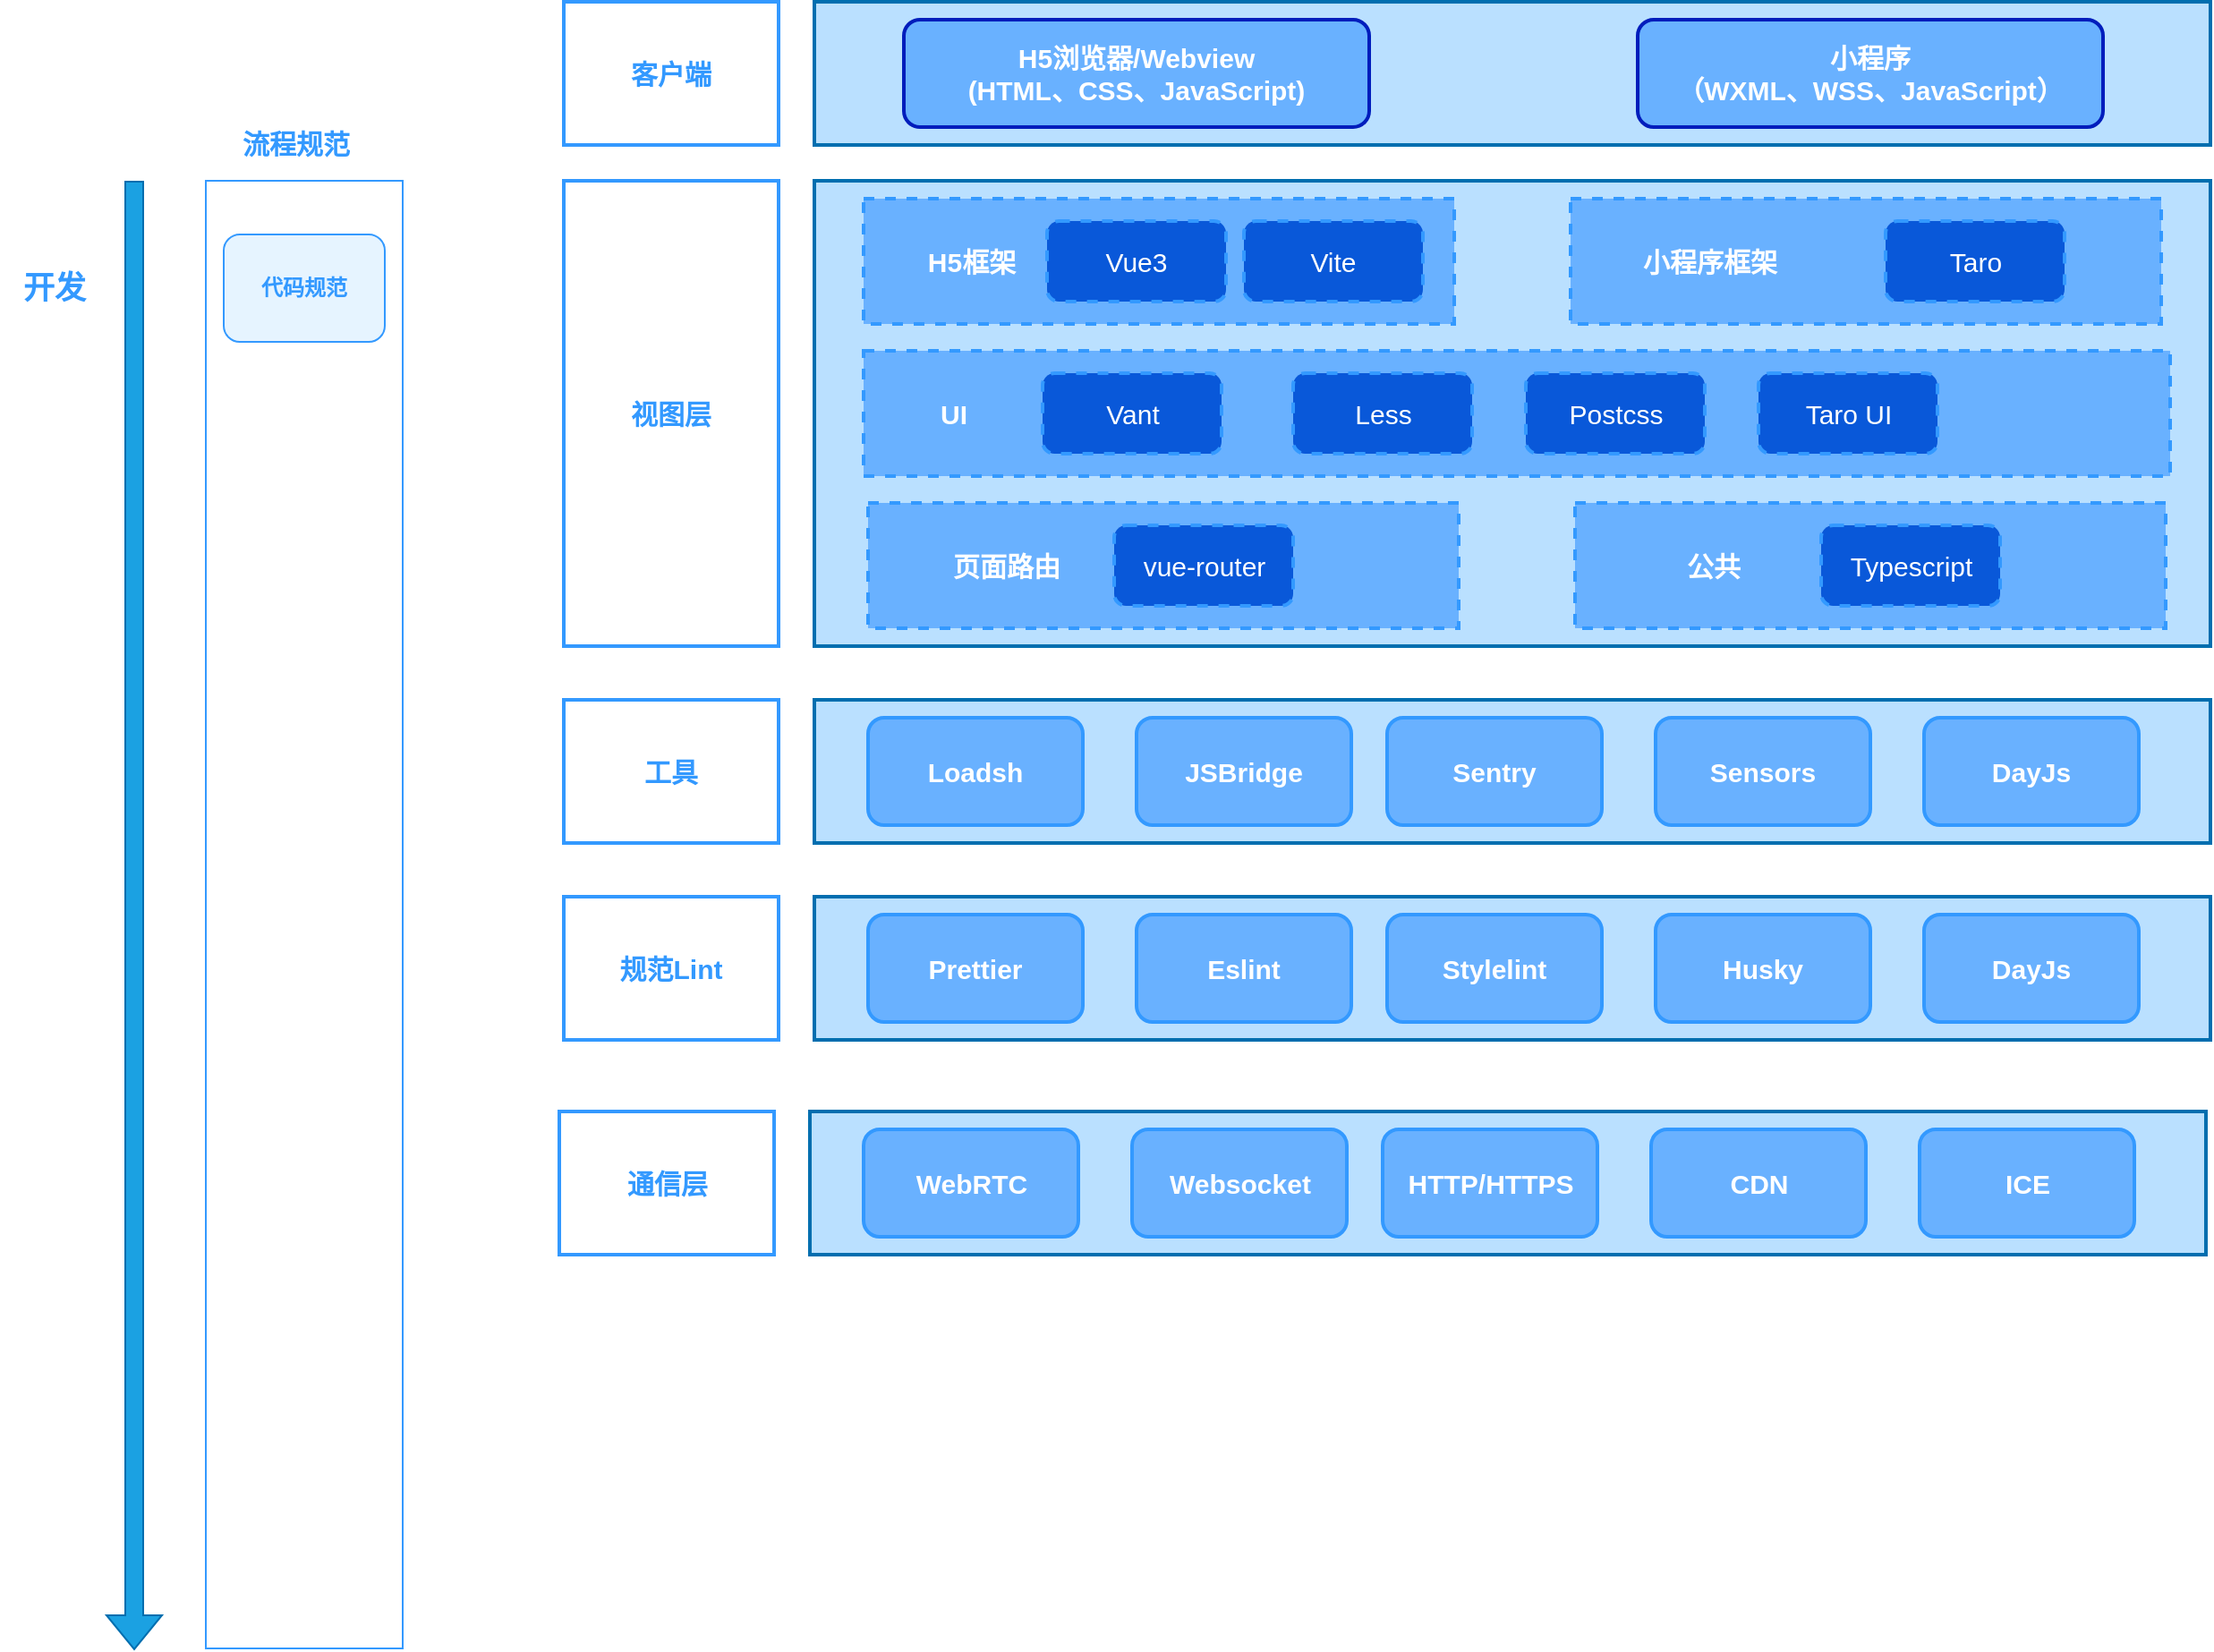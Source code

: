 <mxfile version="20.7.4" type="github">
  <diagram id="prtHgNgQTEPvFCAcTncT" name="Page-1">
    <mxGraphModel dx="1434" dy="756" grid="1" gridSize="10" guides="1" tooltips="1" connect="1" arrows="1" fold="1" page="1" pageScale="1" pageWidth="827" pageHeight="1169" math="0" shadow="0">
      <root>
        <mxCell id="0" />
        <mxCell id="1" parent="0" />
        <mxCell id="ZMkgEjLzoJMiGTBHx-T8-1" value="" style="shape=flexArrow;endArrow=classic;html=1;rounded=0;fillColor=#1ba1e2;strokeColor=#006EAF;" edge="1" parent="1">
          <mxGeometry width="50" height="50" relative="1" as="geometry">
            <mxPoint x="160" y="240" as="sourcePoint" />
            <mxPoint x="160" y="1061" as="targetPoint" />
          </mxGeometry>
        </mxCell>
        <mxCell id="ZMkgEjLzoJMiGTBHx-T8-2" value="" style="rounded=0;whiteSpace=wrap;html=1;strokeColor=#3399FF;strokeWidth=1;" vertex="1" parent="1">
          <mxGeometry x="200" y="240" width="110" height="820" as="geometry" />
        </mxCell>
        <mxCell id="ZMkgEjLzoJMiGTBHx-T8-3" value="&lt;b&gt;&lt;font color=&quot;#3399ff&quot;&gt;代码规范&lt;/font&gt;&lt;/b&gt;" style="rounded=1;whiteSpace=wrap;html=1;strokeColor=#3399FF;fillColor=#e6f4ff;" vertex="1" parent="1">
          <mxGeometry x="210" y="270" width="90" height="60" as="geometry" />
        </mxCell>
        <mxCell id="ZMkgEjLzoJMiGTBHx-T8-6" value="&lt;h3 style=&quot;line-height: 150%;&quot;&gt;&lt;b&gt;&lt;font style=&quot;font-size: 15px;&quot;&gt;流程规范&lt;/font&gt;&lt;/b&gt;&lt;/h3&gt;" style="text;html=1;align=center;verticalAlign=middle;resizable=0;points=[];autosize=1;strokeColor=none;fillColor=none;fontColor=#3399FF;" vertex="1" parent="1">
          <mxGeometry x="210" y="190" width="80" height="60" as="geometry" />
        </mxCell>
        <mxCell id="ZMkgEjLzoJMiGTBHx-T8-8" value="&lt;h3&gt;&lt;b&gt;开发&lt;/b&gt;&lt;/h3&gt;" style="text;html=1;align=center;verticalAlign=middle;resizable=0;points=[];autosize=1;strokeColor=none;fillColor=none;fontSize=15;fontColor=#3399FF;" vertex="1" parent="1">
          <mxGeometry x="85" y="265" width="60" height="70" as="geometry" />
        </mxCell>
        <mxCell id="ZMkgEjLzoJMiGTBHx-T8-9" value="&lt;b&gt;客户端&lt;/b&gt;" style="rounded=0;whiteSpace=wrap;html=1;strokeColor=#3399FF;strokeWidth=2;fontSize=15;fontColor=#3399FF;" vertex="1" parent="1">
          <mxGeometry x="400" y="140" width="120" height="80" as="geometry" />
        </mxCell>
        <mxCell id="ZMkgEjLzoJMiGTBHx-T8-10" value="" style="rounded=0;whiteSpace=wrap;html=1;strokeColor=#006EAF;strokeWidth=2;fontSize=15;fontColor=#ffffff;align=center;fillColor=#bae0ff;" vertex="1" parent="1">
          <mxGeometry x="540" y="140" width="780" height="80" as="geometry" />
        </mxCell>
        <mxCell id="ZMkgEjLzoJMiGTBHx-T8-15" value="&lt;b&gt;H5浏览器/Webview&lt;br&gt;(HTML、CSS、JavaScript)&lt;br&gt;&lt;/b&gt;" style="rounded=1;whiteSpace=wrap;html=1;strokeColor=#001DBC;strokeWidth=2;fontSize=15;fontColor=#ffffff;fillColor=#69b1ff;" vertex="1" parent="1">
          <mxGeometry x="590" y="150" width="260" height="60" as="geometry" />
        </mxCell>
        <mxCell id="ZMkgEjLzoJMiGTBHx-T8-16" value="&lt;b&gt;小程序&lt;br&gt;（WXML、WSS、JavaScript）&lt;br&gt;&lt;/b&gt;" style="rounded=1;whiteSpace=wrap;html=1;strokeColor=#001DBC;strokeWidth=2;fontSize=15;fontColor=#ffffff;fillColor=#69b1ff;" vertex="1" parent="1">
          <mxGeometry x="1000" y="150" width="260" height="60" as="geometry" />
        </mxCell>
        <mxCell id="ZMkgEjLzoJMiGTBHx-T8-19" value="&lt;b&gt;视图层&lt;/b&gt;" style="rounded=0;whiteSpace=wrap;html=1;strokeColor=#3399FF;strokeWidth=2;fontSize=15;fontColor=#3399FF;" vertex="1" parent="1">
          <mxGeometry x="400" y="240" width="120" height="260" as="geometry" />
        </mxCell>
        <mxCell id="ZMkgEjLzoJMiGTBHx-T8-33" value="" style="rounded=0;whiteSpace=wrap;html=1;strokeColor=#006EAF;strokeWidth=2;fontSize=15;fontColor=#ffffff;align=center;fillColor=#bae0ff;" vertex="1" parent="1">
          <mxGeometry x="540" y="240" width="780" height="260" as="geometry" />
        </mxCell>
        <mxCell id="ZMkgEjLzoJMiGTBHx-T8-36" value="" style="rounded=0;whiteSpace=wrap;html=1;strokeColor=#3399FF;strokeWidth=2;fontSize=15;fontColor=#FFFFFF;fillColor=#69b1ff;dashed=1;" vertex="1" parent="1">
          <mxGeometry x="567.5" y="250" width="330" height="70" as="geometry" />
        </mxCell>
        <mxCell id="ZMkgEjLzoJMiGTBHx-T8-38" value="&lt;b&gt;H5框架&lt;/b&gt;" style="text;html=1;strokeColor=none;fillColor=none;align=center;verticalAlign=middle;whiteSpace=wrap;rounded=0;dashed=1;strokeWidth=2;fontSize=15;fontColor=#FFFFFF;" vertex="1" parent="1">
          <mxGeometry x="597.5" y="270" width="60" height="30" as="geometry" />
        </mxCell>
        <mxCell id="ZMkgEjLzoJMiGTBHx-T8-40" value="Vue3" style="rounded=1;whiteSpace=wrap;html=1;dashed=1;strokeColor=#3399FF;strokeWidth=2;fontSize=15;fontColor=#FFFFFF;fillColor=#0958d9;" vertex="1" parent="1">
          <mxGeometry x="670" y="262.5" width="100" height="45" as="geometry" />
        </mxCell>
        <mxCell id="ZMkgEjLzoJMiGTBHx-T8-41" value="" style="rounded=0;whiteSpace=wrap;html=1;strokeColor=#3399FF;strokeWidth=2;fontSize=15;fontColor=#FFFFFF;fillColor=#69b1ff;dashed=1;" vertex="1" parent="1">
          <mxGeometry x="962.5" y="250" width="330" height="70" as="geometry" />
        </mxCell>
        <mxCell id="ZMkgEjLzoJMiGTBHx-T8-42" value="&lt;b&gt;小程序框架&lt;/b&gt;" style="text;html=1;strokeColor=none;fillColor=none;align=center;verticalAlign=middle;whiteSpace=wrap;rounded=0;dashed=1;strokeWidth=2;fontSize=15;fontColor=#FFFFFF;" vertex="1" parent="1">
          <mxGeometry x="992.5" y="270" width="95" height="30" as="geometry" />
        </mxCell>
        <mxCell id="ZMkgEjLzoJMiGTBHx-T8-43" value="Taro" style="rounded=1;whiteSpace=wrap;html=1;dashed=1;strokeColor=#3399FF;strokeWidth=2;fontSize=15;fontColor=#FFFFFF;fillColor=#0958d9;" vertex="1" parent="1">
          <mxGeometry x="1138.5" y="262.5" width="100" height="45" as="geometry" />
        </mxCell>
        <mxCell id="ZMkgEjLzoJMiGTBHx-T8-48" value="" style="rounded=0;whiteSpace=wrap;html=1;strokeColor=#3399FF;strokeWidth=2;fontSize=15;fontColor=#FFFFFF;fillColor=#69b1ff;dashed=1;" vertex="1" parent="1">
          <mxGeometry x="567.5" y="335" width="730" height="70" as="geometry" />
        </mxCell>
        <mxCell id="ZMkgEjLzoJMiGTBHx-T8-49" value="&lt;b&gt;UI&lt;/b&gt;" style="text;html=1;strokeColor=none;fillColor=none;align=center;verticalAlign=middle;whiteSpace=wrap;rounded=0;dashed=1;strokeWidth=2;fontSize=15;fontColor=#FFFFFF;" vertex="1" parent="1">
          <mxGeometry x="587.5" y="355" width="60" height="30" as="geometry" />
        </mxCell>
        <mxCell id="ZMkgEjLzoJMiGTBHx-T8-50" value="Vant" style="rounded=1;whiteSpace=wrap;html=1;dashed=1;strokeColor=#3399FF;strokeWidth=2;fontSize=15;fontColor=#FFFFFF;fillColor=#0958d9;" vertex="1" parent="1">
          <mxGeometry x="667.5" y="347.5" width="100" height="45" as="geometry" />
        </mxCell>
        <mxCell id="ZMkgEjLzoJMiGTBHx-T8-57" value="Taro UI" style="rounded=1;whiteSpace=wrap;html=1;dashed=1;strokeColor=#3399FF;strokeWidth=2;fontSize=15;fontColor=#FFFFFF;fillColor=#0958d9;" vertex="1" parent="1">
          <mxGeometry x="1067.5" y="347.5" width="100" height="45" as="geometry" />
        </mxCell>
        <mxCell id="ZMkgEjLzoJMiGTBHx-T8-58" value="Less" style="rounded=1;whiteSpace=wrap;html=1;dashed=1;strokeColor=#3399FF;strokeWidth=2;fontSize=15;fontColor=#FFFFFF;fillColor=#0958d9;" vertex="1" parent="1">
          <mxGeometry x="807.5" y="347.5" width="100" height="45" as="geometry" />
        </mxCell>
        <mxCell id="ZMkgEjLzoJMiGTBHx-T8-59" value="Postcss" style="rounded=1;whiteSpace=wrap;html=1;dashed=1;strokeColor=#3399FF;strokeWidth=2;fontSize=15;fontColor=#FFFFFF;fillColor=#0958d9;" vertex="1" parent="1">
          <mxGeometry x="937.5" y="347.5" width="100" height="45" as="geometry" />
        </mxCell>
        <mxCell id="ZMkgEjLzoJMiGTBHx-T8-60" value="Vite" style="rounded=1;whiteSpace=wrap;html=1;dashed=1;strokeColor=#3399FF;strokeWidth=2;fontSize=15;fontColor=#FFFFFF;fillColor=#0958d9;" vertex="1" parent="1">
          <mxGeometry x="780" y="262.5" width="100" height="45" as="geometry" />
        </mxCell>
        <mxCell id="ZMkgEjLzoJMiGTBHx-T8-62" value="" style="rounded=0;whiteSpace=wrap;html=1;strokeColor=#3399FF;strokeWidth=2;fontSize=15;fontColor=#FFFFFF;fillColor=#69b1ff;dashed=1;" vertex="1" parent="1">
          <mxGeometry x="570" y="420" width="330" height="70" as="geometry" />
        </mxCell>
        <mxCell id="ZMkgEjLzoJMiGTBHx-T8-63" value="&lt;b&gt;页面路由&lt;/b&gt;" style="text;html=1;strokeColor=none;fillColor=none;align=center;verticalAlign=middle;whiteSpace=wrap;rounded=0;dashed=1;strokeWidth=2;fontSize=15;fontColor=#FFFFFF;" vertex="1" parent="1">
          <mxGeometry x="600" y="440" width="95" height="30" as="geometry" />
        </mxCell>
        <mxCell id="ZMkgEjLzoJMiGTBHx-T8-64" value="vue-router" style="rounded=1;whiteSpace=wrap;html=1;dashed=1;strokeColor=#3399FF;strokeWidth=2;fontSize=15;fontColor=#FFFFFF;fillColor=#0958d9;" vertex="1" parent="1">
          <mxGeometry x="707.5" y="432.5" width="100" height="45" as="geometry" />
        </mxCell>
        <mxCell id="ZMkgEjLzoJMiGTBHx-T8-65" value="&lt;b&gt;工具&lt;/b&gt;" style="rounded=0;whiteSpace=wrap;html=1;strokeColor=#3399FF;strokeWidth=2;fontSize=15;fontColor=#3399FF;" vertex="1" parent="1">
          <mxGeometry x="400" y="530" width="120" height="80" as="geometry" />
        </mxCell>
        <mxCell id="ZMkgEjLzoJMiGTBHx-T8-66" value="" style="rounded=0;whiteSpace=wrap;html=1;strokeColor=#006EAF;strokeWidth=2;fontSize=15;fontColor=#ffffff;align=center;fillColor=#bae0ff;" vertex="1" parent="1">
          <mxGeometry x="540" y="530" width="780" height="80" as="geometry" />
        </mxCell>
        <mxCell id="ZMkgEjLzoJMiGTBHx-T8-67" value="&lt;font color=&quot;#ffffff&quot;&gt;&lt;b&gt;Loadsh&lt;/b&gt;&lt;/font&gt;" style="rounded=1;whiteSpace=wrap;html=1;strokeColor=#3399FF;strokeWidth=2;fontSize=15;fontColor=#3399FF;fillColor=#69b1ff;" vertex="1" parent="1">
          <mxGeometry x="570" y="540" width="120" height="60" as="geometry" />
        </mxCell>
        <mxCell id="ZMkgEjLzoJMiGTBHx-T8-68" value="&lt;font color=&quot;#ffffff&quot;&gt;&lt;b&gt;JSBridge&lt;/b&gt;&lt;/font&gt;" style="rounded=1;whiteSpace=wrap;html=1;strokeColor=#3399FF;strokeWidth=2;fontSize=15;fontColor=#3399FF;fillColor=#69b1ff;" vertex="1" parent="1">
          <mxGeometry x="720" y="540" width="120" height="60" as="geometry" />
        </mxCell>
        <mxCell id="ZMkgEjLzoJMiGTBHx-T8-69" value="&lt;div style=&quot;text-align: start;&quot;&gt;&lt;b style=&quot;border-color: var(--border-color); color: rgb(255, 255, 255); text-align: center;&quot;&gt;Sentry&lt;/b&gt;&lt;br&gt;&lt;/div&gt;" style="rounded=1;whiteSpace=wrap;html=1;strokeColor=#3399FF;strokeWidth=2;fontSize=15;fontColor=#3399FF;fillColor=#69b1ff;" vertex="1" parent="1">
          <mxGeometry x="860" y="540" width="120" height="60" as="geometry" />
        </mxCell>
        <mxCell id="ZMkgEjLzoJMiGTBHx-T8-70" value="&lt;font color=&quot;#ffffff&quot;&gt;&lt;b&gt;Sensors&lt;/b&gt;&lt;/font&gt;" style="rounded=1;whiteSpace=wrap;html=1;strokeColor=#3399FF;strokeWidth=2;fontSize=15;fontColor=#3399FF;fillColor=#69b1ff;" vertex="1" parent="1">
          <mxGeometry x="1010" y="540" width="120" height="60" as="geometry" />
        </mxCell>
        <mxCell id="ZMkgEjLzoJMiGTBHx-T8-71" value="&lt;font color=&quot;#ffffff&quot;&gt;&lt;b&gt;DayJs&lt;/b&gt;&lt;/font&gt;" style="rounded=1;whiteSpace=wrap;html=1;strokeColor=#3399FF;strokeWidth=2;fontSize=15;fontColor=#3399FF;fillColor=#69b1ff;" vertex="1" parent="1">
          <mxGeometry x="1160" y="540" width="120" height="60" as="geometry" />
        </mxCell>
        <mxCell id="ZMkgEjLzoJMiGTBHx-T8-73" value="&lt;b&gt;通信层&lt;/b&gt;" style="rounded=0;whiteSpace=wrap;html=1;strokeColor=#3399FF;strokeWidth=2;fontSize=15;fontColor=#3399FF;" vertex="1" parent="1">
          <mxGeometry x="397.5" y="760" width="120" height="80" as="geometry" />
        </mxCell>
        <mxCell id="ZMkgEjLzoJMiGTBHx-T8-74" value="" style="rounded=0;whiteSpace=wrap;html=1;strokeColor=#006EAF;strokeWidth=2;fontSize=15;fontColor=#ffffff;align=center;fillColor=#bae0ff;" vertex="1" parent="1">
          <mxGeometry x="537.5" y="760" width="780" height="80" as="geometry" />
        </mxCell>
        <mxCell id="ZMkgEjLzoJMiGTBHx-T8-75" value="&lt;font color=&quot;#ffffff&quot;&gt;&lt;b&gt;WebRTC&lt;/b&gt;&lt;/font&gt;" style="rounded=1;whiteSpace=wrap;html=1;strokeColor=#3399FF;strokeWidth=2;fontSize=15;fontColor=#3399FF;fillColor=#69b1ff;" vertex="1" parent="1">
          <mxGeometry x="567.5" y="770" width="120" height="60" as="geometry" />
        </mxCell>
        <mxCell id="ZMkgEjLzoJMiGTBHx-T8-76" value="&lt;font color=&quot;#ffffff&quot;&gt;&lt;b&gt;Websocket&lt;/b&gt;&lt;/font&gt;" style="rounded=1;whiteSpace=wrap;html=1;strokeColor=#3399FF;strokeWidth=2;fontSize=15;fontColor=#3399FF;fillColor=#69b1ff;" vertex="1" parent="1">
          <mxGeometry x="717.5" y="770" width="120" height="60" as="geometry" />
        </mxCell>
        <mxCell id="ZMkgEjLzoJMiGTBHx-T8-77" value="&lt;font color=&quot;#ffffff&quot;&gt;&lt;b&gt;HTTP/HTTPS&lt;/b&gt;&lt;/font&gt;" style="rounded=1;whiteSpace=wrap;html=1;strokeColor=#3399FF;strokeWidth=2;fontSize=15;fontColor=#3399FF;fillColor=#69b1ff;" vertex="1" parent="1">
          <mxGeometry x="857.5" y="770" width="120" height="60" as="geometry" />
        </mxCell>
        <mxCell id="ZMkgEjLzoJMiGTBHx-T8-78" value="&lt;font color=&quot;#ffffff&quot;&gt;&lt;b&gt;CDN&lt;/b&gt;&lt;/font&gt;" style="rounded=1;whiteSpace=wrap;html=1;strokeColor=#3399FF;strokeWidth=2;fontSize=15;fontColor=#3399FF;fillColor=#69b1ff;" vertex="1" parent="1">
          <mxGeometry x="1007.5" y="770" width="120" height="60" as="geometry" />
        </mxCell>
        <mxCell id="ZMkgEjLzoJMiGTBHx-T8-79" value="&lt;font color=&quot;#ffffff&quot;&gt;&lt;b&gt;ICE&lt;/b&gt;&lt;/font&gt;" style="rounded=1;whiteSpace=wrap;html=1;strokeColor=#3399FF;strokeWidth=2;fontSize=15;fontColor=#3399FF;fillColor=#69b1ff;" vertex="1" parent="1">
          <mxGeometry x="1157.5" y="770" width="120" height="60" as="geometry" />
        </mxCell>
        <mxCell id="ZMkgEjLzoJMiGTBHx-T8-88" value="&lt;b&gt;规范Lint&lt;/b&gt;" style="rounded=0;whiteSpace=wrap;html=1;strokeColor=#3399FF;strokeWidth=2;fontSize=15;fontColor=#3399FF;" vertex="1" parent="1">
          <mxGeometry x="400" y="640" width="120" height="80" as="geometry" />
        </mxCell>
        <mxCell id="ZMkgEjLzoJMiGTBHx-T8-89" value="" style="rounded=0;whiteSpace=wrap;html=1;strokeColor=#006EAF;strokeWidth=2;fontSize=15;fontColor=#ffffff;align=center;fillColor=#bae0ff;" vertex="1" parent="1">
          <mxGeometry x="540" y="640" width="780" height="80" as="geometry" />
        </mxCell>
        <mxCell id="ZMkgEjLzoJMiGTBHx-T8-90" value="&lt;font color=&quot;#ffffff&quot;&gt;&lt;b&gt;Prettier&lt;/b&gt;&lt;/font&gt;" style="rounded=1;whiteSpace=wrap;html=1;strokeColor=#3399FF;strokeWidth=2;fontSize=15;fontColor=#3399FF;fillColor=#69b1ff;align=center;" vertex="1" parent="1">
          <mxGeometry x="570" y="650" width="120" height="60" as="geometry" />
        </mxCell>
        <mxCell id="ZMkgEjLzoJMiGTBHx-T8-91" value="&lt;font color=&quot;#ffffff&quot;&gt;&lt;b&gt;Eslint&lt;/b&gt;&lt;/font&gt;" style="rounded=1;whiteSpace=wrap;html=1;strokeColor=#3399FF;strokeWidth=2;fontSize=15;fontColor=#3399FF;fillColor=#69b1ff;" vertex="1" parent="1">
          <mxGeometry x="720" y="650" width="120" height="60" as="geometry" />
        </mxCell>
        <mxCell id="ZMkgEjLzoJMiGTBHx-T8-92" value="&lt;div style=&quot;text-align: start;&quot;&gt;&lt;b style=&quot;border-color: var(--border-color); color: rgb(255, 255, 255); text-align: center;&quot;&gt;Stylelint&lt;/b&gt;&lt;br&gt;&lt;/div&gt;" style="rounded=1;whiteSpace=wrap;html=1;strokeColor=#3399FF;strokeWidth=2;fontSize=15;fontColor=#3399FF;fillColor=#69b1ff;" vertex="1" parent="1">
          <mxGeometry x="860" y="650" width="120" height="60" as="geometry" />
        </mxCell>
        <mxCell id="ZMkgEjLzoJMiGTBHx-T8-93" value="&lt;font color=&quot;#ffffff&quot;&gt;&lt;b&gt;Husky&lt;/b&gt;&lt;/font&gt;" style="rounded=1;whiteSpace=wrap;html=1;strokeColor=#3399FF;strokeWidth=2;fontSize=15;fontColor=#3399FF;fillColor=#69b1ff;" vertex="1" parent="1">
          <mxGeometry x="1010" y="650" width="120" height="60" as="geometry" />
        </mxCell>
        <mxCell id="ZMkgEjLzoJMiGTBHx-T8-94" value="&lt;font color=&quot;#ffffff&quot;&gt;&lt;b&gt;DayJs&lt;/b&gt;&lt;/font&gt;" style="rounded=1;whiteSpace=wrap;html=1;strokeColor=#3399FF;strokeWidth=2;fontSize=15;fontColor=#3399FF;fillColor=#69b1ff;" vertex="1" parent="1">
          <mxGeometry x="1160" y="650" width="120" height="60" as="geometry" />
        </mxCell>
        <mxCell id="ZMkgEjLzoJMiGTBHx-T8-95" value="" style="rounded=0;whiteSpace=wrap;html=1;strokeColor=#3399FF;strokeWidth=2;fontSize=15;fontColor=#FFFFFF;fillColor=#69b1ff;dashed=1;" vertex="1" parent="1">
          <mxGeometry x="965" y="420" width="330" height="70" as="geometry" />
        </mxCell>
        <mxCell id="ZMkgEjLzoJMiGTBHx-T8-96" value="&lt;b&gt;公共&lt;/b&gt;" style="text;html=1;strokeColor=none;fillColor=none;align=center;verticalAlign=middle;whiteSpace=wrap;rounded=0;dashed=1;strokeWidth=2;fontSize=15;fontColor=#FFFFFF;" vertex="1" parent="1">
          <mxGeometry x="995" y="440" width="95" height="30" as="geometry" />
        </mxCell>
        <mxCell id="ZMkgEjLzoJMiGTBHx-T8-97" value="Typescript" style="rounded=1;whiteSpace=wrap;html=1;dashed=1;strokeColor=#3399FF;strokeWidth=2;fontSize=15;fontColor=#FFFFFF;fillColor=#0958d9;" vertex="1" parent="1">
          <mxGeometry x="1102.5" y="432.5" width="100" height="45" as="geometry" />
        </mxCell>
      </root>
    </mxGraphModel>
  </diagram>
</mxfile>
